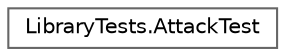 digraph "Graphical Class Hierarchy"
{
 // INTERACTIVE_SVG=YES
 // LATEX_PDF_SIZE
  bgcolor="transparent";
  edge [fontname=Helvetica,fontsize=10,labelfontname=Helvetica,labelfontsize=10];
  node [fontname=Helvetica,fontsize=10,shape=box,height=0.2,width=0.4];
  rankdir="LR";
  Node0 [id="Node000000",label="LibraryTests.AttackTest",height=0.2,width=0.4,color="grey40", fillcolor="white", style="filled",URL="$classLibraryTests_1_1AttackTest.html",tooltip="Test de la clase Attack"];
}
